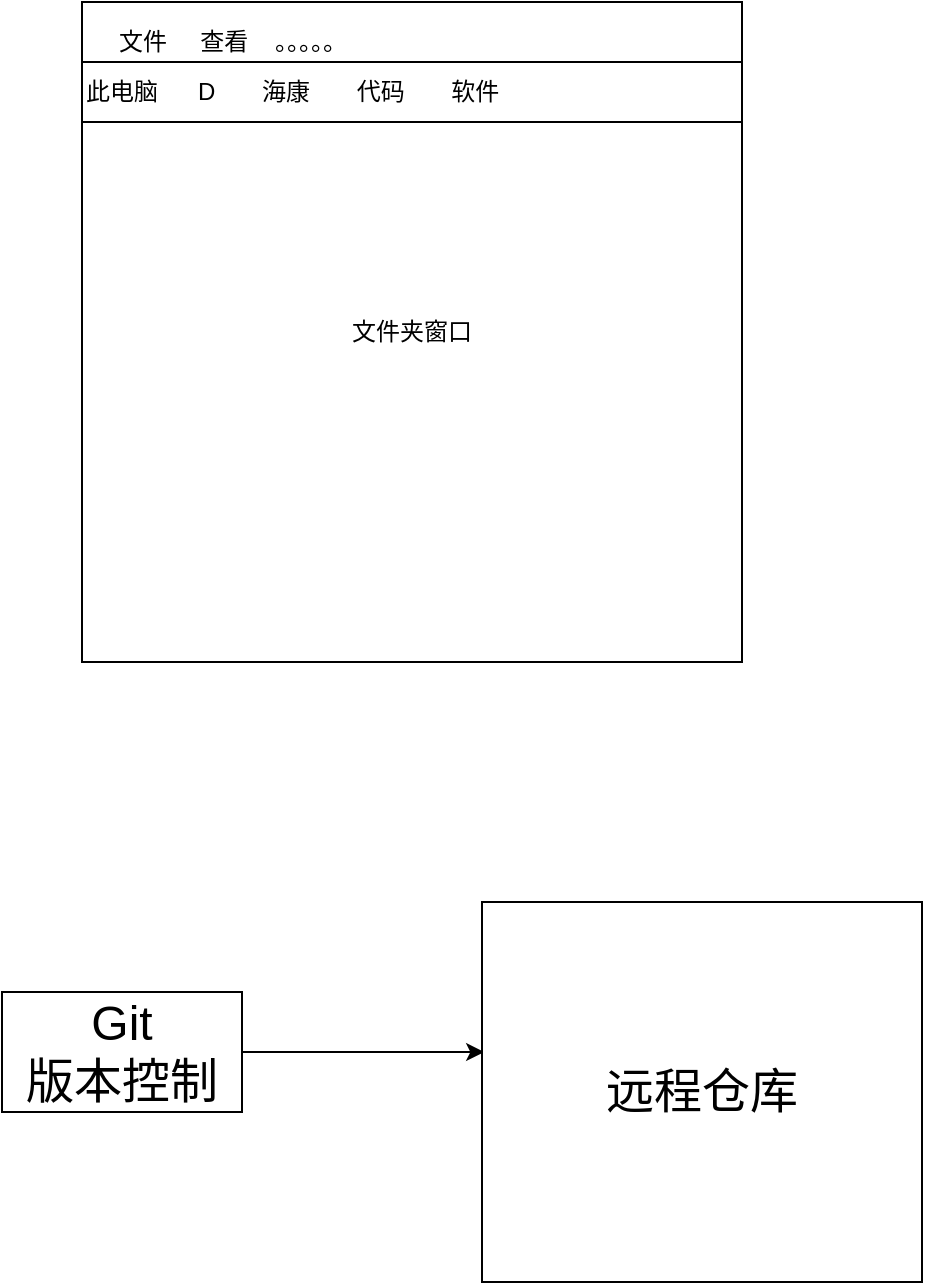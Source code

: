 <mxfile version="16.5.1" type="device"><diagram id="nKdBjliMMecgJovt1Lez" name="第 1 页"><mxGraphModel dx="770" dy="540" grid="1" gridSize="10" guides="1" tooltips="1" connect="1" arrows="1" fold="1" page="1" pageScale="1" pageWidth="827" pageHeight="1169" math="0" shadow="0"><root><mxCell id="0"/><mxCell id="1" parent="0"/><mxCell id="IfC9pMHMURR8IYm3Fn0A-1" value="文件夹窗口" style="whiteSpace=wrap;html=1;aspect=fixed;" vertex="1" parent="1"><mxGeometry x="120" y="90" width="330" height="330" as="geometry"/></mxCell><mxCell id="IfC9pMHMURR8IYm3Fn0A-2" value="" style="rounded=0;whiteSpace=wrap;html=1;" vertex="1" parent="1"><mxGeometry x="120" y="90" width="330" height="30" as="geometry"/></mxCell><mxCell id="IfC9pMHMURR8IYm3Fn0A-3" value="文件&amp;nbsp; &amp;nbsp; &amp;nbsp;查看&amp;nbsp; &amp;nbsp; 。。。。。" style="text;html=1;align=center;verticalAlign=middle;resizable=0;points=[];autosize=1;strokeColor=none;fillColor=none;" vertex="1" parent="1"><mxGeometry x="120" y="100" width="150" height="20" as="geometry"/></mxCell><mxCell id="IfC9pMHMURR8IYm3Fn0A-5" value="此电脑&amp;nbsp; &amp;nbsp; &amp;nbsp; D&amp;nbsp; &amp;nbsp; &amp;nbsp; &amp;nbsp;海康&amp;nbsp; &amp;nbsp; &amp;nbsp; &amp;nbsp;代码&amp;nbsp; &amp;nbsp; &amp;nbsp; &amp;nbsp;软件" style="rounded=0;whiteSpace=wrap;html=1;align=left;" vertex="1" parent="1"><mxGeometry x="120" y="120" width="330" height="30" as="geometry"/></mxCell><mxCell id="IfC9pMHMURR8IYm3Fn0A-8" style="edgeStyle=orthogonalEdgeStyle;rounded=0;orthogonalLoop=1;jettySize=auto;html=1;entryX=0.005;entryY=0.395;entryDx=0;entryDy=0;entryPerimeter=0;fontSize=24;" edge="1" parent="1" source="IfC9pMHMURR8IYm3Fn0A-6" target="IfC9pMHMURR8IYm3Fn0A-7"><mxGeometry relative="1" as="geometry"/></mxCell><mxCell id="IfC9pMHMURR8IYm3Fn0A-6" value="&lt;font style=&quot;font-size: 24px&quot;&gt;Git&lt;br&gt;版本控制&lt;br&gt;&lt;/font&gt;" style="rounded=0;whiteSpace=wrap;html=1;" vertex="1" parent="1"><mxGeometry x="80" y="585" width="120" height="60" as="geometry"/></mxCell><mxCell id="IfC9pMHMURR8IYm3Fn0A-7" value="远程仓库" style="rounded=0;whiteSpace=wrap;html=1;fontSize=24;" vertex="1" parent="1"><mxGeometry x="320" y="540" width="220" height="190" as="geometry"/></mxCell></root></mxGraphModel></diagram></mxfile>